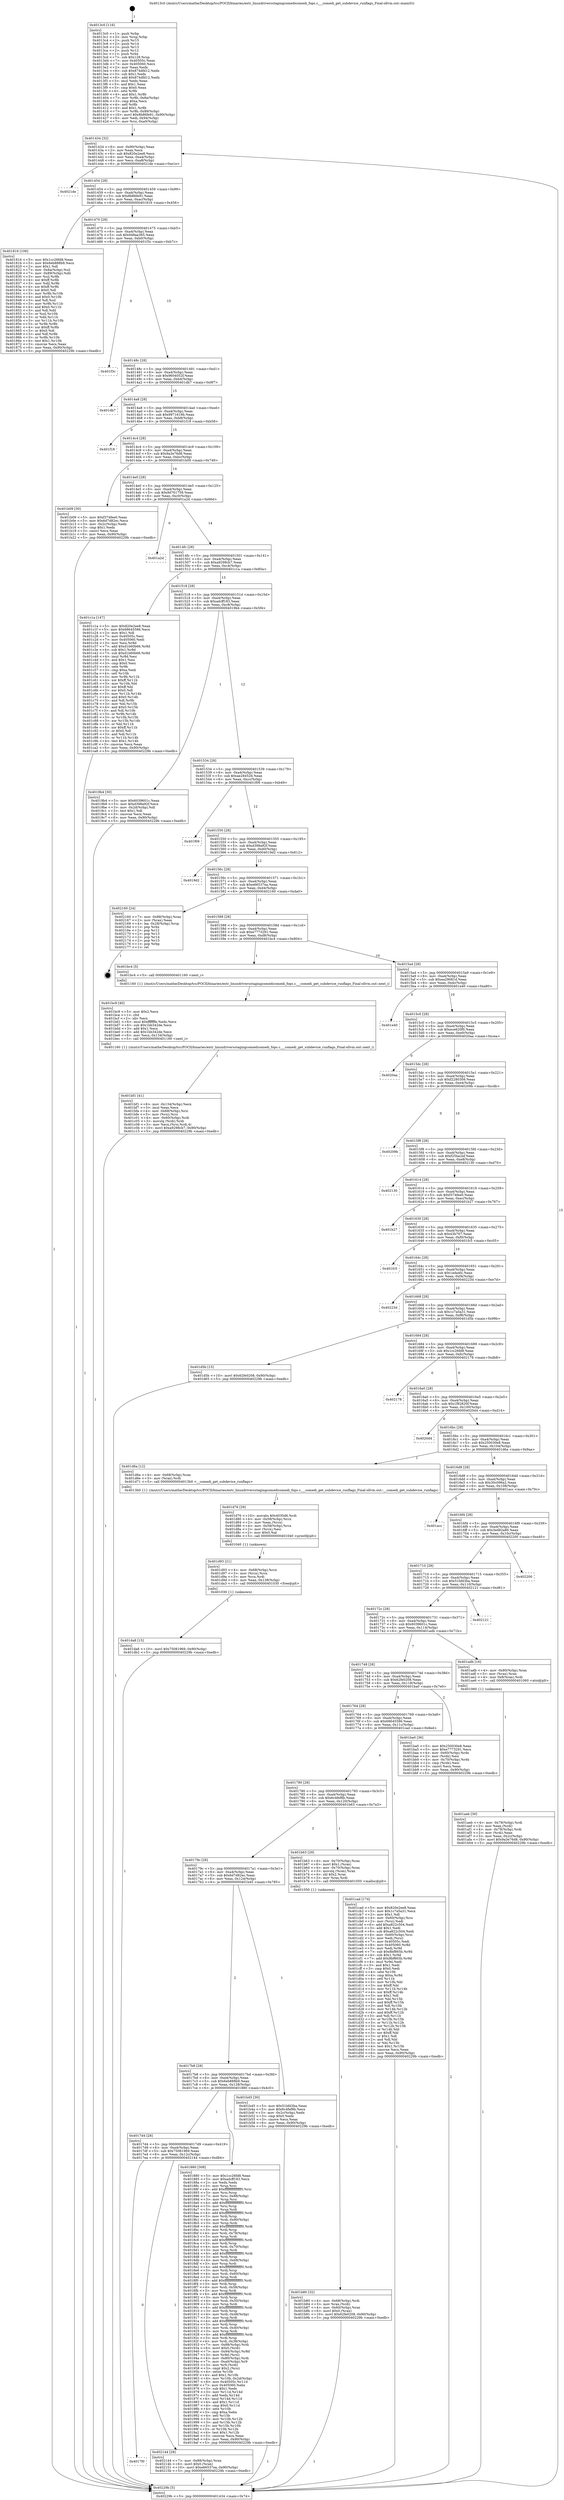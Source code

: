 digraph "0x4013c0" {
  label = "0x4013c0 (/mnt/c/Users/mathe/Desktop/tcc/POCII/binaries/extr_linuxdriversstagingcomedicomedi_fops.c___comedi_get_subdevice_runflags_Final-ollvm.out::main(0))"
  labelloc = "t"
  node[shape=record]

  Entry [label="",width=0.3,height=0.3,shape=circle,fillcolor=black,style=filled]
  "0x401434" [label="{
     0x401434 [32]\l
     | [instrs]\l
     &nbsp;&nbsp;0x401434 \<+6\>: mov -0x90(%rbp),%eax\l
     &nbsp;&nbsp;0x40143a \<+2\>: mov %eax,%ecx\l
     &nbsp;&nbsp;0x40143c \<+6\>: sub $0x820e2ee8,%ecx\l
     &nbsp;&nbsp;0x401442 \<+6\>: mov %eax,-0xa4(%rbp)\l
     &nbsp;&nbsp;0x401448 \<+6\>: mov %ecx,-0xa8(%rbp)\l
     &nbsp;&nbsp;0x40144e \<+6\>: je 00000000004021de \<main+0xe1e\>\l
  }"]
  "0x4021de" [label="{
     0x4021de\l
  }", style=dashed]
  "0x401454" [label="{
     0x401454 [28]\l
     | [instrs]\l
     &nbsp;&nbsp;0x401454 \<+5\>: jmp 0000000000401459 \<main+0x99\>\l
     &nbsp;&nbsp;0x401459 \<+6\>: mov -0xa4(%rbp),%eax\l
     &nbsp;&nbsp;0x40145f \<+5\>: sub $0x8b86fe91,%eax\l
     &nbsp;&nbsp;0x401464 \<+6\>: mov %eax,-0xac(%rbp)\l
     &nbsp;&nbsp;0x40146a \<+6\>: je 0000000000401816 \<main+0x456\>\l
  }"]
  Exit [label="",width=0.3,height=0.3,shape=circle,fillcolor=black,style=filled,peripheries=2]
  "0x401816" [label="{
     0x401816 [106]\l
     | [instrs]\l
     &nbsp;&nbsp;0x401816 \<+5\>: mov $0x1cc26fd8,%eax\l
     &nbsp;&nbsp;0x40181b \<+5\>: mov $0x6eb888b9,%ecx\l
     &nbsp;&nbsp;0x401820 \<+2\>: mov $0x1,%dl\l
     &nbsp;&nbsp;0x401822 \<+7\>: mov -0x8a(%rbp),%sil\l
     &nbsp;&nbsp;0x401829 \<+7\>: mov -0x89(%rbp),%dil\l
     &nbsp;&nbsp;0x401830 \<+3\>: mov %sil,%r8b\l
     &nbsp;&nbsp;0x401833 \<+4\>: xor $0xff,%r8b\l
     &nbsp;&nbsp;0x401837 \<+3\>: mov %dil,%r9b\l
     &nbsp;&nbsp;0x40183a \<+4\>: xor $0xff,%r9b\l
     &nbsp;&nbsp;0x40183e \<+3\>: xor $0x0,%dl\l
     &nbsp;&nbsp;0x401841 \<+3\>: mov %r8b,%r10b\l
     &nbsp;&nbsp;0x401844 \<+4\>: and $0x0,%r10b\l
     &nbsp;&nbsp;0x401848 \<+3\>: and %dl,%sil\l
     &nbsp;&nbsp;0x40184b \<+3\>: mov %r9b,%r11b\l
     &nbsp;&nbsp;0x40184e \<+4\>: and $0x0,%r11b\l
     &nbsp;&nbsp;0x401852 \<+3\>: and %dl,%dil\l
     &nbsp;&nbsp;0x401855 \<+3\>: or %sil,%r10b\l
     &nbsp;&nbsp;0x401858 \<+3\>: or %dil,%r11b\l
     &nbsp;&nbsp;0x40185b \<+3\>: xor %r11b,%r10b\l
     &nbsp;&nbsp;0x40185e \<+3\>: or %r9b,%r8b\l
     &nbsp;&nbsp;0x401861 \<+4\>: xor $0xff,%r8b\l
     &nbsp;&nbsp;0x401865 \<+3\>: or $0x0,%dl\l
     &nbsp;&nbsp;0x401868 \<+3\>: and %dl,%r8b\l
     &nbsp;&nbsp;0x40186b \<+3\>: or %r8b,%r10b\l
     &nbsp;&nbsp;0x40186e \<+4\>: test $0x1,%r10b\l
     &nbsp;&nbsp;0x401872 \<+3\>: cmovne %ecx,%eax\l
     &nbsp;&nbsp;0x401875 \<+6\>: mov %eax,-0x90(%rbp)\l
     &nbsp;&nbsp;0x40187b \<+5\>: jmp 000000000040229b \<main+0xedb\>\l
  }"]
  "0x401470" [label="{
     0x401470 [28]\l
     | [instrs]\l
     &nbsp;&nbsp;0x401470 \<+5\>: jmp 0000000000401475 \<main+0xb5\>\l
     &nbsp;&nbsp;0x401475 \<+6\>: mov -0xa4(%rbp),%eax\l
     &nbsp;&nbsp;0x40147b \<+5\>: sub $0x948aa365,%eax\l
     &nbsp;&nbsp;0x401480 \<+6\>: mov %eax,-0xb0(%rbp)\l
     &nbsp;&nbsp;0x401486 \<+6\>: je 0000000000401f3c \<main+0xb7c\>\l
  }"]
  "0x40229b" [label="{
     0x40229b [5]\l
     | [instrs]\l
     &nbsp;&nbsp;0x40229b \<+5\>: jmp 0000000000401434 \<main+0x74\>\l
  }"]
  "0x4013c0" [label="{
     0x4013c0 [116]\l
     | [instrs]\l
     &nbsp;&nbsp;0x4013c0 \<+1\>: push %rbp\l
     &nbsp;&nbsp;0x4013c1 \<+3\>: mov %rsp,%rbp\l
     &nbsp;&nbsp;0x4013c4 \<+2\>: push %r15\l
     &nbsp;&nbsp;0x4013c6 \<+2\>: push %r14\l
     &nbsp;&nbsp;0x4013c8 \<+2\>: push %r13\l
     &nbsp;&nbsp;0x4013ca \<+2\>: push %r12\l
     &nbsp;&nbsp;0x4013cc \<+1\>: push %rbx\l
     &nbsp;&nbsp;0x4013cd \<+7\>: sub $0x128,%rsp\l
     &nbsp;&nbsp;0x4013d4 \<+7\>: mov 0x40505c,%eax\l
     &nbsp;&nbsp;0x4013db \<+7\>: mov 0x405060,%ecx\l
     &nbsp;&nbsp;0x4013e2 \<+2\>: mov %eax,%edx\l
     &nbsp;&nbsp;0x4013e4 \<+6\>: sub $0x874dfd12,%edx\l
     &nbsp;&nbsp;0x4013ea \<+3\>: sub $0x1,%edx\l
     &nbsp;&nbsp;0x4013ed \<+6\>: add $0x874dfd12,%edx\l
     &nbsp;&nbsp;0x4013f3 \<+3\>: imul %edx,%eax\l
     &nbsp;&nbsp;0x4013f6 \<+3\>: and $0x1,%eax\l
     &nbsp;&nbsp;0x4013f9 \<+3\>: cmp $0x0,%eax\l
     &nbsp;&nbsp;0x4013fc \<+4\>: sete %r8b\l
     &nbsp;&nbsp;0x401400 \<+4\>: and $0x1,%r8b\l
     &nbsp;&nbsp;0x401404 \<+7\>: mov %r8b,-0x8a(%rbp)\l
     &nbsp;&nbsp;0x40140b \<+3\>: cmp $0xa,%ecx\l
     &nbsp;&nbsp;0x40140e \<+4\>: setl %r8b\l
     &nbsp;&nbsp;0x401412 \<+4\>: and $0x1,%r8b\l
     &nbsp;&nbsp;0x401416 \<+7\>: mov %r8b,-0x89(%rbp)\l
     &nbsp;&nbsp;0x40141d \<+10\>: movl $0x8b86fe91,-0x90(%rbp)\l
     &nbsp;&nbsp;0x401427 \<+6\>: mov %edi,-0x94(%rbp)\l
     &nbsp;&nbsp;0x40142d \<+7\>: mov %rsi,-0xa0(%rbp)\l
  }"]
  "0x4017f0" [label="{
     0x4017f0\l
  }", style=dashed]
  "0x401f3c" [label="{
     0x401f3c\l
  }", style=dashed]
  "0x40148c" [label="{
     0x40148c [28]\l
     | [instrs]\l
     &nbsp;&nbsp;0x40148c \<+5\>: jmp 0000000000401491 \<main+0xd1\>\l
     &nbsp;&nbsp;0x401491 \<+6\>: mov -0xa4(%rbp),%eax\l
     &nbsp;&nbsp;0x401497 \<+5\>: sub $0x9604052f,%eax\l
     &nbsp;&nbsp;0x40149c \<+6\>: mov %eax,-0xb4(%rbp)\l
     &nbsp;&nbsp;0x4014a2 \<+6\>: je 0000000000401db7 \<main+0x9f7\>\l
  }"]
  "0x402144" [label="{
     0x402144 [28]\l
     | [instrs]\l
     &nbsp;&nbsp;0x402144 \<+7\>: mov -0x88(%rbp),%rax\l
     &nbsp;&nbsp;0x40214b \<+6\>: movl $0x0,(%rax)\l
     &nbsp;&nbsp;0x402151 \<+10\>: movl $0xe66537ea,-0x90(%rbp)\l
     &nbsp;&nbsp;0x40215b \<+5\>: jmp 000000000040229b \<main+0xedb\>\l
  }"]
  "0x401db7" [label="{
     0x401db7\l
  }", style=dashed]
  "0x4014a8" [label="{
     0x4014a8 [28]\l
     | [instrs]\l
     &nbsp;&nbsp;0x4014a8 \<+5\>: jmp 00000000004014ad \<main+0xed\>\l
     &nbsp;&nbsp;0x4014ad \<+6\>: mov -0xa4(%rbp),%eax\l
     &nbsp;&nbsp;0x4014b3 \<+5\>: sub $0x9971619b,%eax\l
     &nbsp;&nbsp;0x4014b8 \<+6\>: mov %eax,-0xb8(%rbp)\l
     &nbsp;&nbsp;0x4014be \<+6\>: je 0000000000401f18 \<main+0xb58\>\l
  }"]
  "0x401da8" [label="{
     0x401da8 [15]\l
     | [instrs]\l
     &nbsp;&nbsp;0x401da8 \<+10\>: movl $0x75081969,-0x90(%rbp)\l
     &nbsp;&nbsp;0x401db2 \<+5\>: jmp 000000000040229b \<main+0xedb\>\l
  }"]
  "0x401f18" [label="{
     0x401f18\l
  }", style=dashed]
  "0x4014c4" [label="{
     0x4014c4 [28]\l
     | [instrs]\l
     &nbsp;&nbsp;0x4014c4 \<+5\>: jmp 00000000004014c9 \<main+0x109\>\l
     &nbsp;&nbsp;0x4014c9 \<+6\>: mov -0xa4(%rbp),%eax\l
     &nbsp;&nbsp;0x4014cf \<+5\>: sub $0x9a3e76d8,%eax\l
     &nbsp;&nbsp;0x4014d4 \<+6\>: mov %eax,-0xbc(%rbp)\l
     &nbsp;&nbsp;0x4014da \<+6\>: je 0000000000401b09 \<main+0x749\>\l
  }"]
  "0x401d93" [label="{
     0x401d93 [21]\l
     | [instrs]\l
     &nbsp;&nbsp;0x401d93 \<+4\>: mov -0x68(%rbp),%rcx\l
     &nbsp;&nbsp;0x401d97 \<+3\>: mov (%rcx),%rcx\l
     &nbsp;&nbsp;0x401d9a \<+3\>: mov %rcx,%rdi\l
     &nbsp;&nbsp;0x401d9d \<+6\>: mov %eax,-0x138(%rbp)\l
     &nbsp;&nbsp;0x401da3 \<+5\>: call 0000000000401030 \<free@plt\>\l
     | [calls]\l
     &nbsp;&nbsp;0x401030 \{1\} (unknown)\l
  }"]
  "0x401b09" [label="{
     0x401b09 [30]\l
     | [instrs]\l
     &nbsp;&nbsp;0x401b09 \<+5\>: mov $0xf374fee0,%eax\l
     &nbsp;&nbsp;0x401b0e \<+5\>: mov $0x6d7d82ec,%ecx\l
     &nbsp;&nbsp;0x401b13 \<+3\>: mov -0x2c(%rbp),%edx\l
     &nbsp;&nbsp;0x401b16 \<+3\>: cmp $0x1,%edx\l
     &nbsp;&nbsp;0x401b19 \<+3\>: cmovl %ecx,%eax\l
     &nbsp;&nbsp;0x401b1c \<+6\>: mov %eax,-0x90(%rbp)\l
     &nbsp;&nbsp;0x401b22 \<+5\>: jmp 000000000040229b \<main+0xedb\>\l
  }"]
  "0x4014e0" [label="{
     0x4014e0 [28]\l
     | [instrs]\l
     &nbsp;&nbsp;0x4014e0 \<+5\>: jmp 00000000004014e5 \<main+0x125\>\l
     &nbsp;&nbsp;0x4014e5 \<+6\>: mov -0xa4(%rbp),%eax\l
     &nbsp;&nbsp;0x4014eb \<+5\>: sub $0x9d761759,%eax\l
     &nbsp;&nbsp;0x4014f0 \<+6\>: mov %eax,-0xc0(%rbp)\l
     &nbsp;&nbsp;0x4014f6 \<+6\>: je 0000000000401a2d \<main+0x66d\>\l
  }"]
  "0x401d76" [label="{
     0x401d76 [29]\l
     | [instrs]\l
     &nbsp;&nbsp;0x401d76 \<+10\>: movabs $0x4030d6,%rdi\l
     &nbsp;&nbsp;0x401d80 \<+4\>: mov -0x58(%rbp),%rcx\l
     &nbsp;&nbsp;0x401d84 \<+2\>: mov %eax,(%rcx)\l
     &nbsp;&nbsp;0x401d86 \<+4\>: mov -0x58(%rbp),%rcx\l
     &nbsp;&nbsp;0x401d8a \<+2\>: mov (%rcx),%esi\l
     &nbsp;&nbsp;0x401d8c \<+2\>: mov $0x0,%al\l
     &nbsp;&nbsp;0x401d8e \<+5\>: call 0000000000401040 \<printf@plt\>\l
     | [calls]\l
     &nbsp;&nbsp;0x401040 \{1\} (unknown)\l
  }"]
  "0x401a2d" [label="{
     0x401a2d\l
  }", style=dashed]
  "0x4014fc" [label="{
     0x4014fc [28]\l
     | [instrs]\l
     &nbsp;&nbsp;0x4014fc \<+5\>: jmp 0000000000401501 \<main+0x141\>\l
     &nbsp;&nbsp;0x401501 \<+6\>: mov -0xa4(%rbp),%eax\l
     &nbsp;&nbsp;0x401507 \<+5\>: sub $0xa9298cb7,%eax\l
     &nbsp;&nbsp;0x40150c \<+6\>: mov %eax,-0xc4(%rbp)\l
     &nbsp;&nbsp;0x401512 \<+6\>: je 0000000000401c1a \<main+0x85a\>\l
  }"]
  "0x401bf1" [label="{
     0x401bf1 [41]\l
     | [instrs]\l
     &nbsp;&nbsp;0x401bf1 \<+6\>: mov -0x134(%rbp),%ecx\l
     &nbsp;&nbsp;0x401bf7 \<+3\>: imul %eax,%ecx\l
     &nbsp;&nbsp;0x401bfa \<+4\>: mov -0x68(%rbp),%rsi\l
     &nbsp;&nbsp;0x401bfe \<+3\>: mov (%rsi),%rsi\l
     &nbsp;&nbsp;0x401c01 \<+4\>: mov -0x60(%rbp),%rdi\l
     &nbsp;&nbsp;0x401c05 \<+3\>: movslq (%rdi),%rdi\l
     &nbsp;&nbsp;0x401c08 \<+3\>: mov %ecx,(%rsi,%rdi,4)\l
     &nbsp;&nbsp;0x401c0b \<+10\>: movl $0xa9298cb7,-0x90(%rbp)\l
     &nbsp;&nbsp;0x401c15 \<+5\>: jmp 000000000040229b \<main+0xedb\>\l
  }"]
  "0x401c1a" [label="{
     0x401c1a [147]\l
     | [instrs]\l
     &nbsp;&nbsp;0x401c1a \<+5\>: mov $0x820e2ee8,%eax\l
     &nbsp;&nbsp;0x401c1f \<+5\>: mov $0x68645586,%ecx\l
     &nbsp;&nbsp;0x401c24 \<+2\>: mov $0x1,%dl\l
     &nbsp;&nbsp;0x401c26 \<+7\>: mov 0x40505c,%esi\l
     &nbsp;&nbsp;0x401c2d \<+7\>: mov 0x405060,%edi\l
     &nbsp;&nbsp;0x401c34 \<+3\>: mov %esi,%r8d\l
     &nbsp;&nbsp;0x401c37 \<+7\>: add $0xd1b60b66,%r8d\l
     &nbsp;&nbsp;0x401c3e \<+4\>: sub $0x1,%r8d\l
     &nbsp;&nbsp;0x401c42 \<+7\>: sub $0xd1b60b66,%r8d\l
     &nbsp;&nbsp;0x401c49 \<+4\>: imul %r8d,%esi\l
     &nbsp;&nbsp;0x401c4d \<+3\>: and $0x1,%esi\l
     &nbsp;&nbsp;0x401c50 \<+3\>: cmp $0x0,%esi\l
     &nbsp;&nbsp;0x401c53 \<+4\>: sete %r9b\l
     &nbsp;&nbsp;0x401c57 \<+3\>: cmp $0xa,%edi\l
     &nbsp;&nbsp;0x401c5a \<+4\>: setl %r10b\l
     &nbsp;&nbsp;0x401c5e \<+3\>: mov %r9b,%r11b\l
     &nbsp;&nbsp;0x401c61 \<+4\>: xor $0xff,%r11b\l
     &nbsp;&nbsp;0x401c65 \<+3\>: mov %r10b,%bl\l
     &nbsp;&nbsp;0x401c68 \<+3\>: xor $0xff,%bl\l
     &nbsp;&nbsp;0x401c6b \<+3\>: xor $0x0,%dl\l
     &nbsp;&nbsp;0x401c6e \<+3\>: mov %r11b,%r14b\l
     &nbsp;&nbsp;0x401c71 \<+4\>: and $0x0,%r14b\l
     &nbsp;&nbsp;0x401c75 \<+3\>: and %dl,%r9b\l
     &nbsp;&nbsp;0x401c78 \<+3\>: mov %bl,%r15b\l
     &nbsp;&nbsp;0x401c7b \<+4\>: and $0x0,%r15b\l
     &nbsp;&nbsp;0x401c7f \<+3\>: and %dl,%r10b\l
     &nbsp;&nbsp;0x401c82 \<+3\>: or %r9b,%r14b\l
     &nbsp;&nbsp;0x401c85 \<+3\>: or %r10b,%r15b\l
     &nbsp;&nbsp;0x401c88 \<+3\>: xor %r15b,%r14b\l
     &nbsp;&nbsp;0x401c8b \<+3\>: or %bl,%r11b\l
     &nbsp;&nbsp;0x401c8e \<+4\>: xor $0xff,%r11b\l
     &nbsp;&nbsp;0x401c92 \<+3\>: or $0x0,%dl\l
     &nbsp;&nbsp;0x401c95 \<+3\>: and %dl,%r11b\l
     &nbsp;&nbsp;0x401c98 \<+3\>: or %r11b,%r14b\l
     &nbsp;&nbsp;0x401c9b \<+4\>: test $0x1,%r14b\l
     &nbsp;&nbsp;0x401c9f \<+3\>: cmovne %ecx,%eax\l
     &nbsp;&nbsp;0x401ca2 \<+6\>: mov %eax,-0x90(%rbp)\l
     &nbsp;&nbsp;0x401ca8 \<+5\>: jmp 000000000040229b \<main+0xedb\>\l
  }"]
  "0x401518" [label="{
     0x401518 [28]\l
     | [instrs]\l
     &nbsp;&nbsp;0x401518 \<+5\>: jmp 000000000040151d \<main+0x15d\>\l
     &nbsp;&nbsp;0x40151d \<+6\>: mov -0xa4(%rbp),%eax\l
     &nbsp;&nbsp;0x401523 \<+5\>: sub $0xadcff183,%eax\l
     &nbsp;&nbsp;0x401528 \<+6\>: mov %eax,-0xc8(%rbp)\l
     &nbsp;&nbsp;0x40152e \<+6\>: je 00000000004019b4 \<main+0x5f4\>\l
  }"]
  "0x401bc9" [label="{
     0x401bc9 [40]\l
     | [instrs]\l
     &nbsp;&nbsp;0x401bc9 \<+5\>: mov $0x2,%ecx\l
     &nbsp;&nbsp;0x401bce \<+1\>: cltd\l
     &nbsp;&nbsp;0x401bcf \<+2\>: idiv %ecx\l
     &nbsp;&nbsp;0x401bd1 \<+6\>: imul $0xfffffffe,%edx,%ecx\l
     &nbsp;&nbsp;0x401bd7 \<+6\>: sub $0x1bb342de,%ecx\l
     &nbsp;&nbsp;0x401bdd \<+3\>: add $0x1,%ecx\l
     &nbsp;&nbsp;0x401be0 \<+6\>: add $0x1bb342de,%ecx\l
     &nbsp;&nbsp;0x401be6 \<+6\>: mov %ecx,-0x134(%rbp)\l
     &nbsp;&nbsp;0x401bec \<+5\>: call 0000000000401160 \<next_i\>\l
     | [calls]\l
     &nbsp;&nbsp;0x401160 \{1\} (/mnt/c/Users/mathe/Desktop/tcc/POCII/binaries/extr_linuxdriversstagingcomedicomedi_fops.c___comedi_get_subdevice_runflags_Final-ollvm.out::next_i)\l
  }"]
  "0x4019b4" [label="{
     0x4019b4 [30]\l
     | [instrs]\l
     &nbsp;&nbsp;0x4019b4 \<+5\>: mov $0x6039601c,%eax\l
     &nbsp;&nbsp;0x4019b9 \<+5\>: mov $0xd398a92f,%ecx\l
     &nbsp;&nbsp;0x4019be \<+3\>: mov -0x2d(%rbp),%dl\l
     &nbsp;&nbsp;0x4019c1 \<+3\>: test $0x1,%dl\l
     &nbsp;&nbsp;0x4019c4 \<+3\>: cmovne %ecx,%eax\l
     &nbsp;&nbsp;0x4019c7 \<+6\>: mov %eax,-0x90(%rbp)\l
     &nbsp;&nbsp;0x4019cd \<+5\>: jmp 000000000040229b \<main+0xedb\>\l
  }"]
  "0x401534" [label="{
     0x401534 [28]\l
     | [instrs]\l
     &nbsp;&nbsp;0x401534 \<+5\>: jmp 0000000000401539 \<main+0x179\>\l
     &nbsp;&nbsp;0x401539 \<+6\>: mov -0xa4(%rbp),%eax\l
     &nbsp;&nbsp;0x40153f \<+5\>: sub $0xae284526,%eax\l
     &nbsp;&nbsp;0x401544 \<+6\>: mov %eax,-0xcc(%rbp)\l
     &nbsp;&nbsp;0x40154a \<+6\>: je 0000000000401f09 \<main+0xb49\>\l
  }"]
  "0x401b80" [label="{
     0x401b80 [32]\l
     | [instrs]\l
     &nbsp;&nbsp;0x401b80 \<+4\>: mov -0x68(%rbp),%rdi\l
     &nbsp;&nbsp;0x401b84 \<+3\>: mov %rax,(%rdi)\l
     &nbsp;&nbsp;0x401b87 \<+4\>: mov -0x60(%rbp),%rax\l
     &nbsp;&nbsp;0x401b8b \<+6\>: movl $0x0,(%rax)\l
     &nbsp;&nbsp;0x401b91 \<+10\>: movl $0x62fe0208,-0x90(%rbp)\l
     &nbsp;&nbsp;0x401b9b \<+5\>: jmp 000000000040229b \<main+0xedb\>\l
  }"]
  "0x401f09" [label="{
     0x401f09\l
  }", style=dashed]
  "0x401550" [label="{
     0x401550 [28]\l
     | [instrs]\l
     &nbsp;&nbsp;0x401550 \<+5\>: jmp 0000000000401555 \<main+0x195\>\l
     &nbsp;&nbsp;0x401555 \<+6\>: mov -0xa4(%rbp),%eax\l
     &nbsp;&nbsp;0x40155b \<+5\>: sub $0xd398a92f,%eax\l
     &nbsp;&nbsp;0x401560 \<+6\>: mov %eax,-0xd0(%rbp)\l
     &nbsp;&nbsp;0x401566 \<+6\>: je 00000000004019d2 \<main+0x612\>\l
  }"]
  "0x401aeb" [label="{
     0x401aeb [30]\l
     | [instrs]\l
     &nbsp;&nbsp;0x401aeb \<+4\>: mov -0x78(%rbp),%rdi\l
     &nbsp;&nbsp;0x401aef \<+2\>: mov %eax,(%rdi)\l
     &nbsp;&nbsp;0x401af1 \<+4\>: mov -0x78(%rbp),%rdi\l
     &nbsp;&nbsp;0x401af5 \<+2\>: mov (%rdi),%eax\l
     &nbsp;&nbsp;0x401af7 \<+3\>: mov %eax,-0x2c(%rbp)\l
     &nbsp;&nbsp;0x401afa \<+10\>: movl $0x9a3e76d8,-0x90(%rbp)\l
     &nbsp;&nbsp;0x401b04 \<+5\>: jmp 000000000040229b \<main+0xedb\>\l
  }"]
  "0x4019d2" [label="{
     0x4019d2\l
  }", style=dashed]
  "0x40156c" [label="{
     0x40156c [28]\l
     | [instrs]\l
     &nbsp;&nbsp;0x40156c \<+5\>: jmp 0000000000401571 \<main+0x1b1\>\l
     &nbsp;&nbsp;0x401571 \<+6\>: mov -0xa4(%rbp),%eax\l
     &nbsp;&nbsp;0x401577 \<+5\>: sub $0xe66537ea,%eax\l
     &nbsp;&nbsp;0x40157c \<+6\>: mov %eax,-0xd4(%rbp)\l
     &nbsp;&nbsp;0x401582 \<+6\>: je 0000000000402160 \<main+0xda0\>\l
  }"]
  "0x4017d4" [label="{
     0x4017d4 [28]\l
     | [instrs]\l
     &nbsp;&nbsp;0x4017d4 \<+5\>: jmp 00000000004017d9 \<main+0x419\>\l
     &nbsp;&nbsp;0x4017d9 \<+6\>: mov -0xa4(%rbp),%eax\l
     &nbsp;&nbsp;0x4017df \<+5\>: sub $0x75081969,%eax\l
     &nbsp;&nbsp;0x4017e4 \<+6\>: mov %eax,-0x12c(%rbp)\l
     &nbsp;&nbsp;0x4017ea \<+6\>: je 0000000000402144 \<main+0xd84\>\l
  }"]
  "0x402160" [label="{
     0x402160 [24]\l
     | [instrs]\l
     &nbsp;&nbsp;0x402160 \<+7\>: mov -0x88(%rbp),%rax\l
     &nbsp;&nbsp;0x402167 \<+2\>: mov (%rax),%eax\l
     &nbsp;&nbsp;0x402169 \<+4\>: lea -0x28(%rbp),%rsp\l
     &nbsp;&nbsp;0x40216d \<+1\>: pop %rbx\l
     &nbsp;&nbsp;0x40216e \<+2\>: pop %r12\l
     &nbsp;&nbsp;0x402170 \<+2\>: pop %r13\l
     &nbsp;&nbsp;0x402172 \<+2\>: pop %r14\l
     &nbsp;&nbsp;0x402174 \<+2\>: pop %r15\l
     &nbsp;&nbsp;0x402176 \<+1\>: pop %rbp\l
     &nbsp;&nbsp;0x402177 \<+1\>: ret\l
  }"]
  "0x401588" [label="{
     0x401588 [28]\l
     | [instrs]\l
     &nbsp;&nbsp;0x401588 \<+5\>: jmp 000000000040158d \<main+0x1cd\>\l
     &nbsp;&nbsp;0x40158d \<+6\>: mov -0xa4(%rbp),%eax\l
     &nbsp;&nbsp;0x401593 \<+5\>: sub $0xe7773291,%eax\l
     &nbsp;&nbsp;0x401598 \<+6\>: mov %eax,-0xd8(%rbp)\l
     &nbsp;&nbsp;0x40159e \<+6\>: je 0000000000401bc4 \<main+0x804\>\l
  }"]
  "0x401880" [label="{
     0x401880 [308]\l
     | [instrs]\l
     &nbsp;&nbsp;0x401880 \<+5\>: mov $0x1cc26fd8,%eax\l
     &nbsp;&nbsp;0x401885 \<+5\>: mov $0xadcff183,%ecx\l
     &nbsp;&nbsp;0x40188a \<+2\>: xor %edx,%edx\l
     &nbsp;&nbsp;0x40188c \<+3\>: mov %rsp,%rsi\l
     &nbsp;&nbsp;0x40188f \<+4\>: add $0xfffffffffffffff0,%rsi\l
     &nbsp;&nbsp;0x401893 \<+3\>: mov %rsi,%rsp\l
     &nbsp;&nbsp;0x401896 \<+7\>: mov %rsi,-0x88(%rbp)\l
     &nbsp;&nbsp;0x40189d \<+3\>: mov %rsp,%rsi\l
     &nbsp;&nbsp;0x4018a0 \<+4\>: add $0xfffffffffffffff0,%rsi\l
     &nbsp;&nbsp;0x4018a4 \<+3\>: mov %rsi,%rsp\l
     &nbsp;&nbsp;0x4018a7 \<+3\>: mov %rsp,%rdi\l
     &nbsp;&nbsp;0x4018aa \<+4\>: add $0xfffffffffffffff0,%rdi\l
     &nbsp;&nbsp;0x4018ae \<+3\>: mov %rdi,%rsp\l
     &nbsp;&nbsp;0x4018b1 \<+4\>: mov %rdi,-0x80(%rbp)\l
     &nbsp;&nbsp;0x4018b5 \<+3\>: mov %rsp,%rdi\l
     &nbsp;&nbsp;0x4018b8 \<+4\>: add $0xfffffffffffffff0,%rdi\l
     &nbsp;&nbsp;0x4018bc \<+3\>: mov %rdi,%rsp\l
     &nbsp;&nbsp;0x4018bf \<+4\>: mov %rdi,-0x78(%rbp)\l
     &nbsp;&nbsp;0x4018c3 \<+3\>: mov %rsp,%rdi\l
     &nbsp;&nbsp;0x4018c6 \<+4\>: add $0xfffffffffffffff0,%rdi\l
     &nbsp;&nbsp;0x4018ca \<+3\>: mov %rdi,%rsp\l
     &nbsp;&nbsp;0x4018cd \<+4\>: mov %rdi,-0x70(%rbp)\l
     &nbsp;&nbsp;0x4018d1 \<+3\>: mov %rsp,%rdi\l
     &nbsp;&nbsp;0x4018d4 \<+4\>: add $0xfffffffffffffff0,%rdi\l
     &nbsp;&nbsp;0x4018d8 \<+3\>: mov %rdi,%rsp\l
     &nbsp;&nbsp;0x4018db \<+4\>: mov %rdi,-0x68(%rbp)\l
     &nbsp;&nbsp;0x4018df \<+3\>: mov %rsp,%rdi\l
     &nbsp;&nbsp;0x4018e2 \<+4\>: add $0xfffffffffffffff0,%rdi\l
     &nbsp;&nbsp;0x4018e6 \<+3\>: mov %rdi,%rsp\l
     &nbsp;&nbsp;0x4018e9 \<+4\>: mov %rdi,-0x60(%rbp)\l
     &nbsp;&nbsp;0x4018ed \<+3\>: mov %rsp,%rdi\l
     &nbsp;&nbsp;0x4018f0 \<+4\>: add $0xfffffffffffffff0,%rdi\l
     &nbsp;&nbsp;0x4018f4 \<+3\>: mov %rdi,%rsp\l
     &nbsp;&nbsp;0x4018f7 \<+4\>: mov %rdi,-0x58(%rbp)\l
     &nbsp;&nbsp;0x4018fb \<+3\>: mov %rsp,%rdi\l
     &nbsp;&nbsp;0x4018fe \<+4\>: add $0xfffffffffffffff0,%rdi\l
     &nbsp;&nbsp;0x401902 \<+3\>: mov %rdi,%rsp\l
     &nbsp;&nbsp;0x401905 \<+4\>: mov %rdi,-0x50(%rbp)\l
     &nbsp;&nbsp;0x401909 \<+3\>: mov %rsp,%rdi\l
     &nbsp;&nbsp;0x40190c \<+4\>: add $0xfffffffffffffff0,%rdi\l
     &nbsp;&nbsp;0x401910 \<+3\>: mov %rdi,%rsp\l
     &nbsp;&nbsp;0x401913 \<+4\>: mov %rdi,-0x48(%rbp)\l
     &nbsp;&nbsp;0x401917 \<+3\>: mov %rsp,%rdi\l
     &nbsp;&nbsp;0x40191a \<+4\>: add $0xfffffffffffffff0,%rdi\l
     &nbsp;&nbsp;0x40191e \<+3\>: mov %rdi,%rsp\l
     &nbsp;&nbsp;0x401921 \<+4\>: mov %rdi,-0x40(%rbp)\l
     &nbsp;&nbsp;0x401925 \<+3\>: mov %rsp,%rdi\l
     &nbsp;&nbsp;0x401928 \<+4\>: add $0xfffffffffffffff0,%rdi\l
     &nbsp;&nbsp;0x40192c \<+3\>: mov %rdi,%rsp\l
     &nbsp;&nbsp;0x40192f \<+4\>: mov %rdi,-0x38(%rbp)\l
     &nbsp;&nbsp;0x401933 \<+7\>: mov -0x88(%rbp),%rdi\l
     &nbsp;&nbsp;0x40193a \<+6\>: movl $0x0,(%rdi)\l
     &nbsp;&nbsp;0x401940 \<+7\>: mov -0x94(%rbp),%r8d\l
     &nbsp;&nbsp;0x401947 \<+3\>: mov %r8d,(%rsi)\l
     &nbsp;&nbsp;0x40194a \<+4\>: mov -0x80(%rbp),%rdi\l
     &nbsp;&nbsp;0x40194e \<+7\>: mov -0xa0(%rbp),%r9\l
     &nbsp;&nbsp;0x401955 \<+3\>: mov %r9,(%rdi)\l
     &nbsp;&nbsp;0x401958 \<+3\>: cmpl $0x2,(%rsi)\l
     &nbsp;&nbsp;0x40195b \<+4\>: setne %r10b\l
     &nbsp;&nbsp;0x40195f \<+4\>: and $0x1,%r10b\l
     &nbsp;&nbsp;0x401963 \<+4\>: mov %r10b,-0x2d(%rbp)\l
     &nbsp;&nbsp;0x401967 \<+8\>: mov 0x40505c,%r11d\l
     &nbsp;&nbsp;0x40196f \<+7\>: mov 0x405060,%ebx\l
     &nbsp;&nbsp;0x401976 \<+3\>: sub $0x1,%edx\l
     &nbsp;&nbsp;0x401979 \<+3\>: mov %r11d,%r14d\l
     &nbsp;&nbsp;0x40197c \<+3\>: add %edx,%r14d\l
     &nbsp;&nbsp;0x40197f \<+4\>: imul %r14d,%r11d\l
     &nbsp;&nbsp;0x401983 \<+4\>: and $0x1,%r11d\l
     &nbsp;&nbsp;0x401987 \<+4\>: cmp $0x0,%r11d\l
     &nbsp;&nbsp;0x40198b \<+4\>: sete %r10b\l
     &nbsp;&nbsp;0x40198f \<+3\>: cmp $0xa,%ebx\l
     &nbsp;&nbsp;0x401992 \<+4\>: setl %r15b\l
     &nbsp;&nbsp;0x401996 \<+3\>: mov %r10b,%r12b\l
     &nbsp;&nbsp;0x401999 \<+3\>: and %r15b,%r12b\l
     &nbsp;&nbsp;0x40199c \<+3\>: xor %r15b,%r10b\l
     &nbsp;&nbsp;0x40199f \<+3\>: or %r10b,%r12b\l
     &nbsp;&nbsp;0x4019a2 \<+4\>: test $0x1,%r12b\l
     &nbsp;&nbsp;0x4019a6 \<+3\>: cmovne %ecx,%eax\l
     &nbsp;&nbsp;0x4019a9 \<+6\>: mov %eax,-0x90(%rbp)\l
     &nbsp;&nbsp;0x4019af \<+5\>: jmp 000000000040229b \<main+0xedb\>\l
  }"]
  "0x401bc4" [label="{
     0x401bc4 [5]\l
     | [instrs]\l
     &nbsp;&nbsp;0x401bc4 \<+5\>: call 0000000000401160 \<next_i\>\l
     | [calls]\l
     &nbsp;&nbsp;0x401160 \{1\} (/mnt/c/Users/mathe/Desktop/tcc/POCII/binaries/extr_linuxdriversstagingcomedicomedi_fops.c___comedi_get_subdevice_runflags_Final-ollvm.out::next_i)\l
  }"]
  "0x4015a4" [label="{
     0x4015a4 [28]\l
     | [instrs]\l
     &nbsp;&nbsp;0x4015a4 \<+5\>: jmp 00000000004015a9 \<main+0x1e9\>\l
     &nbsp;&nbsp;0x4015a9 \<+6\>: mov -0xa4(%rbp),%eax\l
     &nbsp;&nbsp;0x4015af \<+5\>: sub $0xea29081d,%eax\l
     &nbsp;&nbsp;0x4015b4 \<+6\>: mov %eax,-0xdc(%rbp)\l
     &nbsp;&nbsp;0x4015ba \<+6\>: je 0000000000401e40 \<main+0xa80\>\l
  }"]
  "0x4017b8" [label="{
     0x4017b8 [28]\l
     | [instrs]\l
     &nbsp;&nbsp;0x4017b8 \<+5\>: jmp 00000000004017bd \<main+0x3fd\>\l
     &nbsp;&nbsp;0x4017bd \<+6\>: mov -0xa4(%rbp),%eax\l
     &nbsp;&nbsp;0x4017c3 \<+5\>: sub $0x6eb888b9,%eax\l
     &nbsp;&nbsp;0x4017c8 \<+6\>: mov %eax,-0x128(%rbp)\l
     &nbsp;&nbsp;0x4017ce \<+6\>: je 0000000000401880 \<main+0x4c0\>\l
  }"]
  "0x401e40" [label="{
     0x401e40\l
  }", style=dashed]
  "0x4015c0" [label="{
     0x4015c0 [28]\l
     | [instrs]\l
     &nbsp;&nbsp;0x4015c0 \<+5\>: jmp 00000000004015c5 \<main+0x205\>\l
     &nbsp;&nbsp;0x4015c5 \<+6\>: mov -0xa4(%rbp),%eax\l
     &nbsp;&nbsp;0x4015cb \<+5\>: sub $0xece620f0,%eax\l
     &nbsp;&nbsp;0x4015d0 \<+6\>: mov %eax,-0xe0(%rbp)\l
     &nbsp;&nbsp;0x4015d6 \<+6\>: je 00000000004020aa \<main+0xcea\>\l
  }"]
  "0x401b45" [label="{
     0x401b45 [30]\l
     | [instrs]\l
     &nbsp;&nbsp;0x401b45 \<+5\>: mov $0x51bfd3ba,%eax\l
     &nbsp;&nbsp;0x401b4a \<+5\>: mov $0x6c4fef8b,%ecx\l
     &nbsp;&nbsp;0x401b4f \<+3\>: mov -0x2c(%rbp),%edx\l
     &nbsp;&nbsp;0x401b52 \<+3\>: cmp $0x0,%edx\l
     &nbsp;&nbsp;0x401b55 \<+3\>: cmove %ecx,%eax\l
     &nbsp;&nbsp;0x401b58 \<+6\>: mov %eax,-0x90(%rbp)\l
     &nbsp;&nbsp;0x401b5e \<+5\>: jmp 000000000040229b \<main+0xedb\>\l
  }"]
  "0x4020aa" [label="{
     0x4020aa\l
  }", style=dashed]
  "0x4015dc" [label="{
     0x4015dc [28]\l
     | [instrs]\l
     &nbsp;&nbsp;0x4015dc \<+5\>: jmp 00000000004015e1 \<main+0x221\>\l
     &nbsp;&nbsp;0x4015e1 \<+6\>: mov -0xa4(%rbp),%eax\l
     &nbsp;&nbsp;0x4015e7 \<+5\>: sub $0xf2280309,%eax\l
     &nbsp;&nbsp;0x4015ec \<+6\>: mov %eax,-0xe4(%rbp)\l
     &nbsp;&nbsp;0x4015f2 \<+6\>: je 000000000040209b \<main+0xcdb\>\l
  }"]
  "0x40179c" [label="{
     0x40179c [28]\l
     | [instrs]\l
     &nbsp;&nbsp;0x40179c \<+5\>: jmp 00000000004017a1 \<main+0x3e1\>\l
     &nbsp;&nbsp;0x4017a1 \<+6\>: mov -0xa4(%rbp),%eax\l
     &nbsp;&nbsp;0x4017a7 \<+5\>: sub $0x6d7d82ec,%eax\l
     &nbsp;&nbsp;0x4017ac \<+6\>: mov %eax,-0x124(%rbp)\l
     &nbsp;&nbsp;0x4017b2 \<+6\>: je 0000000000401b45 \<main+0x785\>\l
  }"]
  "0x40209b" [label="{
     0x40209b\l
  }", style=dashed]
  "0x4015f8" [label="{
     0x4015f8 [28]\l
     | [instrs]\l
     &nbsp;&nbsp;0x4015f8 \<+5\>: jmp 00000000004015fd \<main+0x23d\>\l
     &nbsp;&nbsp;0x4015fd \<+6\>: mov -0xa4(%rbp),%eax\l
     &nbsp;&nbsp;0x401603 \<+5\>: sub $0xf25ba2ef,%eax\l
     &nbsp;&nbsp;0x401608 \<+6\>: mov %eax,-0xe8(%rbp)\l
     &nbsp;&nbsp;0x40160e \<+6\>: je 0000000000402130 \<main+0xd70\>\l
  }"]
  "0x401b63" [label="{
     0x401b63 [29]\l
     | [instrs]\l
     &nbsp;&nbsp;0x401b63 \<+4\>: mov -0x70(%rbp),%rax\l
     &nbsp;&nbsp;0x401b67 \<+6\>: movl $0x1,(%rax)\l
     &nbsp;&nbsp;0x401b6d \<+4\>: mov -0x70(%rbp),%rax\l
     &nbsp;&nbsp;0x401b71 \<+3\>: movslq (%rax),%rax\l
     &nbsp;&nbsp;0x401b74 \<+4\>: shl $0x2,%rax\l
     &nbsp;&nbsp;0x401b78 \<+3\>: mov %rax,%rdi\l
     &nbsp;&nbsp;0x401b7b \<+5\>: call 0000000000401050 \<malloc@plt\>\l
     | [calls]\l
     &nbsp;&nbsp;0x401050 \{1\} (unknown)\l
  }"]
  "0x402130" [label="{
     0x402130\l
  }", style=dashed]
  "0x401614" [label="{
     0x401614 [28]\l
     | [instrs]\l
     &nbsp;&nbsp;0x401614 \<+5\>: jmp 0000000000401619 \<main+0x259\>\l
     &nbsp;&nbsp;0x401619 \<+6\>: mov -0xa4(%rbp),%eax\l
     &nbsp;&nbsp;0x40161f \<+5\>: sub $0xf374fee0,%eax\l
     &nbsp;&nbsp;0x401624 \<+6\>: mov %eax,-0xec(%rbp)\l
     &nbsp;&nbsp;0x40162a \<+6\>: je 0000000000401b27 \<main+0x767\>\l
  }"]
  "0x401780" [label="{
     0x401780 [28]\l
     | [instrs]\l
     &nbsp;&nbsp;0x401780 \<+5\>: jmp 0000000000401785 \<main+0x3c5\>\l
     &nbsp;&nbsp;0x401785 \<+6\>: mov -0xa4(%rbp),%eax\l
     &nbsp;&nbsp;0x40178b \<+5\>: sub $0x6c4fef8b,%eax\l
     &nbsp;&nbsp;0x401790 \<+6\>: mov %eax,-0x120(%rbp)\l
     &nbsp;&nbsp;0x401796 \<+6\>: je 0000000000401b63 \<main+0x7a3\>\l
  }"]
  "0x401b27" [label="{
     0x401b27\l
  }", style=dashed]
  "0x401630" [label="{
     0x401630 [28]\l
     | [instrs]\l
     &nbsp;&nbsp;0x401630 \<+5\>: jmp 0000000000401635 \<main+0x275\>\l
     &nbsp;&nbsp;0x401635 \<+6\>: mov -0xa4(%rbp),%eax\l
     &nbsp;&nbsp;0x40163b \<+5\>: sub $0x43b767,%eax\l
     &nbsp;&nbsp;0x401640 \<+6\>: mov %eax,-0xf0(%rbp)\l
     &nbsp;&nbsp;0x401646 \<+6\>: je 0000000000401fc5 \<main+0xc05\>\l
  }"]
  "0x401cad" [label="{
     0x401cad [174]\l
     | [instrs]\l
     &nbsp;&nbsp;0x401cad \<+5\>: mov $0x820e2ee8,%eax\l
     &nbsp;&nbsp;0x401cb2 \<+5\>: mov $0x1c7a5a31,%ecx\l
     &nbsp;&nbsp;0x401cb7 \<+2\>: mov $0x1,%dl\l
     &nbsp;&nbsp;0x401cb9 \<+4\>: mov -0x60(%rbp),%rsi\l
     &nbsp;&nbsp;0x401cbd \<+2\>: mov (%rsi),%edi\l
     &nbsp;&nbsp;0x401cbf \<+6\>: add $0xa822c504,%edi\l
     &nbsp;&nbsp;0x401cc5 \<+3\>: add $0x1,%edi\l
     &nbsp;&nbsp;0x401cc8 \<+6\>: sub $0xa822c504,%edi\l
     &nbsp;&nbsp;0x401cce \<+4\>: mov -0x60(%rbp),%rsi\l
     &nbsp;&nbsp;0x401cd2 \<+2\>: mov %edi,(%rsi)\l
     &nbsp;&nbsp;0x401cd4 \<+7\>: mov 0x40505c,%edi\l
     &nbsp;&nbsp;0x401cdb \<+8\>: mov 0x405060,%r8d\l
     &nbsp;&nbsp;0x401ce3 \<+3\>: mov %edi,%r9d\l
     &nbsp;&nbsp;0x401ce6 \<+7\>: sub $0x8bf865b,%r9d\l
     &nbsp;&nbsp;0x401ced \<+4\>: sub $0x1,%r9d\l
     &nbsp;&nbsp;0x401cf1 \<+7\>: add $0x8bf865b,%r9d\l
     &nbsp;&nbsp;0x401cf8 \<+4\>: imul %r9d,%edi\l
     &nbsp;&nbsp;0x401cfc \<+3\>: and $0x1,%edi\l
     &nbsp;&nbsp;0x401cff \<+3\>: cmp $0x0,%edi\l
     &nbsp;&nbsp;0x401d02 \<+4\>: sete %r10b\l
     &nbsp;&nbsp;0x401d06 \<+4\>: cmp $0xa,%r8d\l
     &nbsp;&nbsp;0x401d0a \<+4\>: setl %r11b\l
     &nbsp;&nbsp;0x401d0e \<+3\>: mov %r10b,%bl\l
     &nbsp;&nbsp;0x401d11 \<+3\>: xor $0xff,%bl\l
     &nbsp;&nbsp;0x401d14 \<+3\>: mov %r11b,%r14b\l
     &nbsp;&nbsp;0x401d17 \<+4\>: xor $0xff,%r14b\l
     &nbsp;&nbsp;0x401d1b \<+3\>: xor $0x1,%dl\l
     &nbsp;&nbsp;0x401d1e \<+3\>: mov %bl,%r15b\l
     &nbsp;&nbsp;0x401d21 \<+4\>: and $0xff,%r15b\l
     &nbsp;&nbsp;0x401d25 \<+3\>: and %dl,%r10b\l
     &nbsp;&nbsp;0x401d28 \<+3\>: mov %r14b,%r12b\l
     &nbsp;&nbsp;0x401d2b \<+4\>: and $0xff,%r12b\l
     &nbsp;&nbsp;0x401d2f \<+3\>: and %dl,%r11b\l
     &nbsp;&nbsp;0x401d32 \<+3\>: or %r10b,%r15b\l
     &nbsp;&nbsp;0x401d35 \<+3\>: or %r11b,%r12b\l
     &nbsp;&nbsp;0x401d38 \<+3\>: xor %r12b,%r15b\l
     &nbsp;&nbsp;0x401d3b \<+3\>: or %r14b,%bl\l
     &nbsp;&nbsp;0x401d3e \<+3\>: xor $0xff,%bl\l
     &nbsp;&nbsp;0x401d41 \<+3\>: or $0x1,%dl\l
     &nbsp;&nbsp;0x401d44 \<+2\>: and %dl,%bl\l
     &nbsp;&nbsp;0x401d46 \<+3\>: or %bl,%r15b\l
     &nbsp;&nbsp;0x401d49 \<+4\>: test $0x1,%r15b\l
     &nbsp;&nbsp;0x401d4d \<+3\>: cmovne %ecx,%eax\l
     &nbsp;&nbsp;0x401d50 \<+6\>: mov %eax,-0x90(%rbp)\l
     &nbsp;&nbsp;0x401d56 \<+5\>: jmp 000000000040229b \<main+0xedb\>\l
  }"]
  "0x401fc5" [label="{
     0x401fc5\l
  }", style=dashed]
  "0x40164c" [label="{
     0x40164c [28]\l
     | [instrs]\l
     &nbsp;&nbsp;0x40164c \<+5\>: jmp 0000000000401651 \<main+0x291\>\l
     &nbsp;&nbsp;0x401651 \<+6\>: mov -0xa4(%rbp),%eax\l
     &nbsp;&nbsp;0x401657 \<+5\>: sub $0x1eda4fc,%eax\l
     &nbsp;&nbsp;0x40165c \<+6\>: mov %eax,-0xf4(%rbp)\l
     &nbsp;&nbsp;0x401662 \<+6\>: je 000000000040223d \<main+0xe7d\>\l
  }"]
  "0x401764" [label="{
     0x401764 [28]\l
     | [instrs]\l
     &nbsp;&nbsp;0x401764 \<+5\>: jmp 0000000000401769 \<main+0x3a9\>\l
     &nbsp;&nbsp;0x401769 \<+6\>: mov -0xa4(%rbp),%eax\l
     &nbsp;&nbsp;0x40176f \<+5\>: sub $0x68645586,%eax\l
     &nbsp;&nbsp;0x401774 \<+6\>: mov %eax,-0x11c(%rbp)\l
     &nbsp;&nbsp;0x40177a \<+6\>: je 0000000000401cad \<main+0x8ed\>\l
  }"]
  "0x40223d" [label="{
     0x40223d\l
  }", style=dashed]
  "0x401668" [label="{
     0x401668 [28]\l
     | [instrs]\l
     &nbsp;&nbsp;0x401668 \<+5\>: jmp 000000000040166d \<main+0x2ad\>\l
     &nbsp;&nbsp;0x40166d \<+6\>: mov -0xa4(%rbp),%eax\l
     &nbsp;&nbsp;0x401673 \<+5\>: sub $0x1c7a5a31,%eax\l
     &nbsp;&nbsp;0x401678 \<+6\>: mov %eax,-0xf8(%rbp)\l
     &nbsp;&nbsp;0x40167e \<+6\>: je 0000000000401d5b \<main+0x99b\>\l
  }"]
  "0x401ba0" [label="{
     0x401ba0 [36]\l
     | [instrs]\l
     &nbsp;&nbsp;0x401ba0 \<+5\>: mov $0x250030e8,%eax\l
     &nbsp;&nbsp;0x401ba5 \<+5\>: mov $0xe7773291,%ecx\l
     &nbsp;&nbsp;0x401baa \<+4\>: mov -0x60(%rbp),%rdx\l
     &nbsp;&nbsp;0x401bae \<+2\>: mov (%rdx),%esi\l
     &nbsp;&nbsp;0x401bb0 \<+4\>: mov -0x70(%rbp),%rdx\l
     &nbsp;&nbsp;0x401bb4 \<+2\>: cmp (%rdx),%esi\l
     &nbsp;&nbsp;0x401bb6 \<+3\>: cmovl %ecx,%eax\l
     &nbsp;&nbsp;0x401bb9 \<+6\>: mov %eax,-0x90(%rbp)\l
     &nbsp;&nbsp;0x401bbf \<+5\>: jmp 000000000040229b \<main+0xedb\>\l
  }"]
  "0x401d5b" [label="{
     0x401d5b [15]\l
     | [instrs]\l
     &nbsp;&nbsp;0x401d5b \<+10\>: movl $0x62fe0208,-0x90(%rbp)\l
     &nbsp;&nbsp;0x401d65 \<+5\>: jmp 000000000040229b \<main+0xedb\>\l
  }"]
  "0x401684" [label="{
     0x401684 [28]\l
     | [instrs]\l
     &nbsp;&nbsp;0x401684 \<+5\>: jmp 0000000000401689 \<main+0x2c9\>\l
     &nbsp;&nbsp;0x401689 \<+6\>: mov -0xa4(%rbp),%eax\l
     &nbsp;&nbsp;0x40168f \<+5\>: sub $0x1cc26fd8,%eax\l
     &nbsp;&nbsp;0x401694 \<+6\>: mov %eax,-0xfc(%rbp)\l
     &nbsp;&nbsp;0x40169a \<+6\>: je 0000000000402178 \<main+0xdb8\>\l
  }"]
  "0x401748" [label="{
     0x401748 [28]\l
     | [instrs]\l
     &nbsp;&nbsp;0x401748 \<+5\>: jmp 000000000040174d \<main+0x38d\>\l
     &nbsp;&nbsp;0x40174d \<+6\>: mov -0xa4(%rbp),%eax\l
     &nbsp;&nbsp;0x401753 \<+5\>: sub $0x62fe0208,%eax\l
     &nbsp;&nbsp;0x401758 \<+6\>: mov %eax,-0x118(%rbp)\l
     &nbsp;&nbsp;0x40175e \<+6\>: je 0000000000401ba0 \<main+0x7e0\>\l
  }"]
  "0x402178" [label="{
     0x402178\l
  }", style=dashed]
  "0x4016a0" [label="{
     0x4016a0 [28]\l
     | [instrs]\l
     &nbsp;&nbsp;0x4016a0 \<+5\>: jmp 00000000004016a5 \<main+0x2e5\>\l
     &nbsp;&nbsp;0x4016a5 \<+6\>: mov -0xa4(%rbp),%eax\l
     &nbsp;&nbsp;0x4016ab \<+5\>: sub $0x1f92820f,%eax\l
     &nbsp;&nbsp;0x4016b0 \<+6\>: mov %eax,-0x100(%rbp)\l
     &nbsp;&nbsp;0x4016b6 \<+6\>: je 00000000004020d4 \<main+0xd14\>\l
  }"]
  "0x401adb" [label="{
     0x401adb [16]\l
     | [instrs]\l
     &nbsp;&nbsp;0x401adb \<+4\>: mov -0x80(%rbp),%rax\l
     &nbsp;&nbsp;0x401adf \<+3\>: mov (%rax),%rax\l
     &nbsp;&nbsp;0x401ae2 \<+4\>: mov 0x8(%rax),%rdi\l
     &nbsp;&nbsp;0x401ae6 \<+5\>: call 0000000000401060 \<atoi@plt\>\l
     | [calls]\l
     &nbsp;&nbsp;0x401060 \{1\} (unknown)\l
  }"]
  "0x4020d4" [label="{
     0x4020d4\l
  }", style=dashed]
  "0x4016bc" [label="{
     0x4016bc [28]\l
     | [instrs]\l
     &nbsp;&nbsp;0x4016bc \<+5\>: jmp 00000000004016c1 \<main+0x301\>\l
     &nbsp;&nbsp;0x4016c1 \<+6\>: mov -0xa4(%rbp),%eax\l
     &nbsp;&nbsp;0x4016c7 \<+5\>: sub $0x250030e8,%eax\l
     &nbsp;&nbsp;0x4016cc \<+6\>: mov %eax,-0x104(%rbp)\l
     &nbsp;&nbsp;0x4016d2 \<+6\>: je 0000000000401d6a \<main+0x9aa\>\l
  }"]
  "0x40172c" [label="{
     0x40172c [28]\l
     | [instrs]\l
     &nbsp;&nbsp;0x40172c \<+5\>: jmp 0000000000401731 \<main+0x371\>\l
     &nbsp;&nbsp;0x401731 \<+6\>: mov -0xa4(%rbp),%eax\l
     &nbsp;&nbsp;0x401737 \<+5\>: sub $0x6039601c,%eax\l
     &nbsp;&nbsp;0x40173c \<+6\>: mov %eax,-0x114(%rbp)\l
     &nbsp;&nbsp;0x401742 \<+6\>: je 0000000000401adb \<main+0x71b\>\l
  }"]
  "0x401d6a" [label="{
     0x401d6a [12]\l
     | [instrs]\l
     &nbsp;&nbsp;0x401d6a \<+4\>: mov -0x68(%rbp),%rax\l
     &nbsp;&nbsp;0x401d6e \<+3\>: mov (%rax),%rdi\l
     &nbsp;&nbsp;0x401d71 \<+5\>: call 00000000004013b0 \<__comedi_get_subdevice_runflags\>\l
     | [calls]\l
     &nbsp;&nbsp;0x4013b0 \{1\} (/mnt/c/Users/mathe/Desktop/tcc/POCII/binaries/extr_linuxdriversstagingcomedicomedi_fops.c___comedi_get_subdevice_runflags_Final-ollvm.out::__comedi_get_subdevice_runflags)\l
  }"]
  "0x4016d8" [label="{
     0x4016d8 [28]\l
     | [instrs]\l
     &nbsp;&nbsp;0x4016d8 \<+5\>: jmp 00000000004016dd \<main+0x31d\>\l
     &nbsp;&nbsp;0x4016dd \<+6\>: mov -0xa4(%rbp),%eax\l
     &nbsp;&nbsp;0x4016e3 \<+5\>: sub $0x30c096a2,%eax\l
     &nbsp;&nbsp;0x4016e8 \<+6\>: mov %eax,-0x108(%rbp)\l
     &nbsp;&nbsp;0x4016ee \<+6\>: je 0000000000401acc \<main+0x70c\>\l
  }"]
  "0x402121" [label="{
     0x402121\l
  }", style=dashed]
  "0x401acc" [label="{
     0x401acc\l
  }", style=dashed]
  "0x4016f4" [label="{
     0x4016f4 [28]\l
     | [instrs]\l
     &nbsp;&nbsp;0x4016f4 \<+5\>: jmp 00000000004016f9 \<main+0x339\>\l
     &nbsp;&nbsp;0x4016f9 \<+6\>: mov -0xa4(%rbp),%eax\l
     &nbsp;&nbsp;0x4016ff \<+5\>: sub $0x3ed82a80,%eax\l
     &nbsp;&nbsp;0x401704 \<+6\>: mov %eax,-0x10c(%rbp)\l
     &nbsp;&nbsp;0x40170a \<+6\>: je 0000000000402200 \<main+0xe40\>\l
  }"]
  "0x401710" [label="{
     0x401710 [28]\l
     | [instrs]\l
     &nbsp;&nbsp;0x401710 \<+5\>: jmp 0000000000401715 \<main+0x355\>\l
     &nbsp;&nbsp;0x401715 \<+6\>: mov -0xa4(%rbp),%eax\l
     &nbsp;&nbsp;0x40171b \<+5\>: sub $0x51bfd3ba,%eax\l
     &nbsp;&nbsp;0x401720 \<+6\>: mov %eax,-0x110(%rbp)\l
     &nbsp;&nbsp;0x401726 \<+6\>: je 0000000000402121 \<main+0xd61\>\l
  }"]
  "0x402200" [label="{
     0x402200\l
  }", style=dashed]
  Entry -> "0x4013c0" [label=" 1"]
  "0x401434" -> "0x4021de" [label=" 0"]
  "0x401434" -> "0x401454" [label=" 16"]
  "0x402160" -> Exit [label=" 1"]
  "0x401454" -> "0x401816" [label=" 1"]
  "0x401454" -> "0x401470" [label=" 15"]
  "0x401816" -> "0x40229b" [label=" 1"]
  "0x4013c0" -> "0x401434" [label=" 1"]
  "0x40229b" -> "0x401434" [label=" 15"]
  "0x402144" -> "0x40229b" [label=" 1"]
  "0x401470" -> "0x401f3c" [label=" 0"]
  "0x401470" -> "0x40148c" [label=" 15"]
  "0x4017d4" -> "0x4017f0" [label=" 0"]
  "0x40148c" -> "0x401db7" [label=" 0"]
  "0x40148c" -> "0x4014a8" [label=" 15"]
  "0x4017d4" -> "0x402144" [label=" 1"]
  "0x4014a8" -> "0x401f18" [label=" 0"]
  "0x4014a8" -> "0x4014c4" [label=" 15"]
  "0x401da8" -> "0x40229b" [label=" 1"]
  "0x4014c4" -> "0x401b09" [label=" 1"]
  "0x4014c4" -> "0x4014e0" [label=" 14"]
  "0x401d93" -> "0x401da8" [label=" 1"]
  "0x4014e0" -> "0x401a2d" [label=" 0"]
  "0x4014e0" -> "0x4014fc" [label=" 14"]
  "0x401d76" -> "0x401d93" [label=" 1"]
  "0x4014fc" -> "0x401c1a" [label=" 1"]
  "0x4014fc" -> "0x401518" [label=" 13"]
  "0x401d6a" -> "0x401d76" [label=" 1"]
  "0x401518" -> "0x4019b4" [label=" 1"]
  "0x401518" -> "0x401534" [label=" 12"]
  "0x401d5b" -> "0x40229b" [label=" 1"]
  "0x401534" -> "0x401f09" [label=" 0"]
  "0x401534" -> "0x401550" [label=" 12"]
  "0x401cad" -> "0x40229b" [label=" 1"]
  "0x401550" -> "0x4019d2" [label=" 0"]
  "0x401550" -> "0x40156c" [label=" 12"]
  "0x401c1a" -> "0x40229b" [label=" 1"]
  "0x40156c" -> "0x402160" [label=" 1"]
  "0x40156c" -> "0x401588" [label=" 11"]
  "0x401bc9" -> "0x401bf1" [label=" 1"]
  "0x401588" -> "0x401bc4" [label=" 1"]
  "0x401588" -> "0x4015a4" [label=" 10"]
  "0x401bc4" -> "0x401bc9" [label=" 1"]
  "0x4015a4" -> "0x401e40" [label=" 0"]
  "0x4015a4" -> "0x4015c0" [label=" 10"]
  "0x401b80" -> "0x40229b" [label=" 1"]
  "0x4015c0" -> "0x4020aa" [label=" 0"]
  "0x4015c0" -> "0x4015dc" [label=" 10"]
  "0x401b63" -> "0x401b80" [label=" 1"]
  "0x4015dc" -> "0x40209b" [label=" 0"]
  "0x4015dc" -> "0x4015f8" [label=" 10"]
  "0x401b09" -> "0x40229b" [label=" 1"]
  "0x4015f8" -> "0x402130" [label=" 0"]
  "0x4015f8" -> "0x401614" [label=" 10"]
  "0x401aeb" -> "0x40229b" [label=" 1"]
  "0x401614" -> "0x401b27" [label=" 0"]
  "0x401614" -> "0x401630" [label=" 10"]
  "0x4019b4" -> "0x40229b" [label=" 1"]
  "0x401630" -> "0x401fc5" [label=" 0"]
  "0x401630" -> "0x40164c" [label=" 10"]
  "0x401880" -> "0x40229b" [label=" 1"]
  "0x40164c" -> "0x40223d" [label=" 0"]
  "0x40164c" -> "0x401668" [label=" 10"]
  "0x4017b8" -> "0x4017d4" [label=" 1"]
  "0x401668" -> "0x401d5b" [label=" 1"]
  "0x401668" -> "0x401684" [label=" 9"]
  "0x4017b8" -> "0x401880" [label=" 1"]
  "0x401684" -> "0x402178" [label=" 0"]
  "0x401684" -> "0x4016a0" [label=" 9"]
  "0x40179c" -> "0x4017b8" [label=" 2"]
  "0x4016a0" -> "0x4020d4" [label=" 0"]
  "0x4016a0" -> "0x4016bc" [label=" 9"]
  "0x40179c" -> "0x401b45" [label=" 1"]
  "0x4016bc" -> "0x401d6a" [label=" 1"]
  "0x4016bc" -> "0x4016d8" [label=" 8"]
  "0x401780" -> "0x40179c" [label=" 3"]
  "0x4016d8" -> "0x401acc" [label=" 0"]
  "0x4016d8" -> "0x4016f4" [label=" 8"]
  "0x401780" -> "0x401b63" [label=" 1"]
  "0x4016f4" -> "0x402200" [label=" 0"]
  "0x4016f4" -> "0x401710" [label=" 8"]
  "0x401adb" -> "0x401aeb" [label=" 1"]
  "0x401710" -> "0x402121" [label=" 0"]
  "0x401710" -> "0x40172c" [label=" 8"]
  "0x401b45" -> "0x40229b" [label=" 1"]
  "0x40172c" -> "0x401adb" [label=" 1"]
  "0x40172c" -> "0x401748" [label=" 7"]
  "0x401ba0" -> "0x40229b" [label=" 2"]
  "0x401748" -> "0x401ba0" [label=" 2"]
  "0x401748" -> "0x401764" [label=" 5"]
  "0x401bf1" -> "0x40229b" [label=" 1"]
  "0x401764" -> "0x401cad" [label=" 1"]
  "0x401764" -> "0x401780" [label=" 4"]
}
